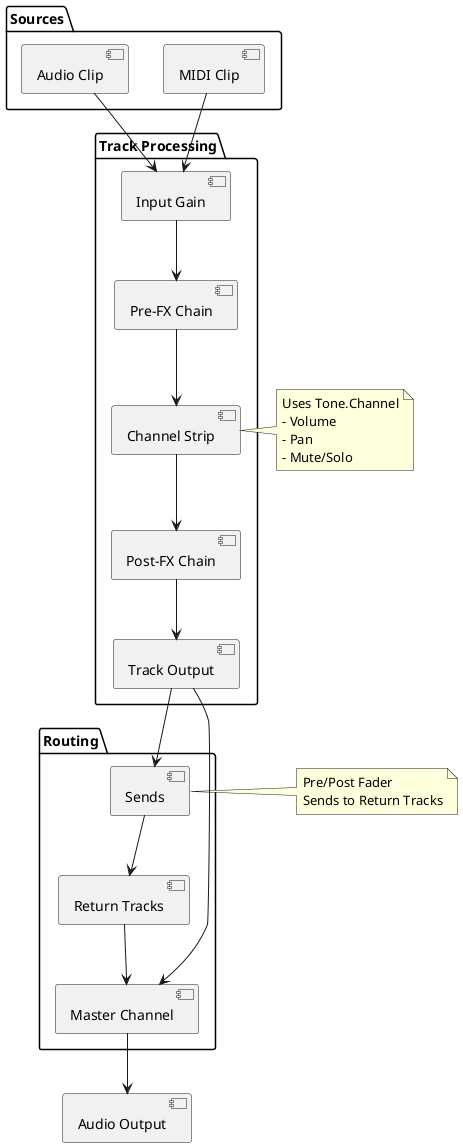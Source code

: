 @startuml Audio Signal Flow

package "Sources" {
  [MIDI Clip] as MIDIClip
  [Audio Clip] as AudioClip
}

package "Track Processing" {
  [Input Gain]
  [Pre-FX Chain]
  [Channel Strip]
  [Post-FX Chain]
  [Track Output]
}

package "Routing" {
  [Sends]
  [Return Tracks]
  [Master Channel]
}

[Audio Output]

MIDIClip --> [Input Gain]
AudioClip --> [Input Gain]
[Input Gain] --> [Pre-FX Chain]
[Pre-FX Chain] --> [Channel Strip]
[Channel Strip] --> [Post-FX Chain]
[Post-FX Chain] --> [Track Output]
[Track Output] --> [Master Channel]
[Track Output] --> [Sends]
[Sends] --> [Return Tracks]
[Return Tracks] --> [Master Channel]
[Master Channel] --> [Audio Output]

note right of [Channel Strip]
  Uses Tone.Channel
  - Volume
  - Pan
  - Mute/Solo
end note

note right of [Sends]
  Pre/Post Fader
  Sends to Return Tracks
end note

@enduml
